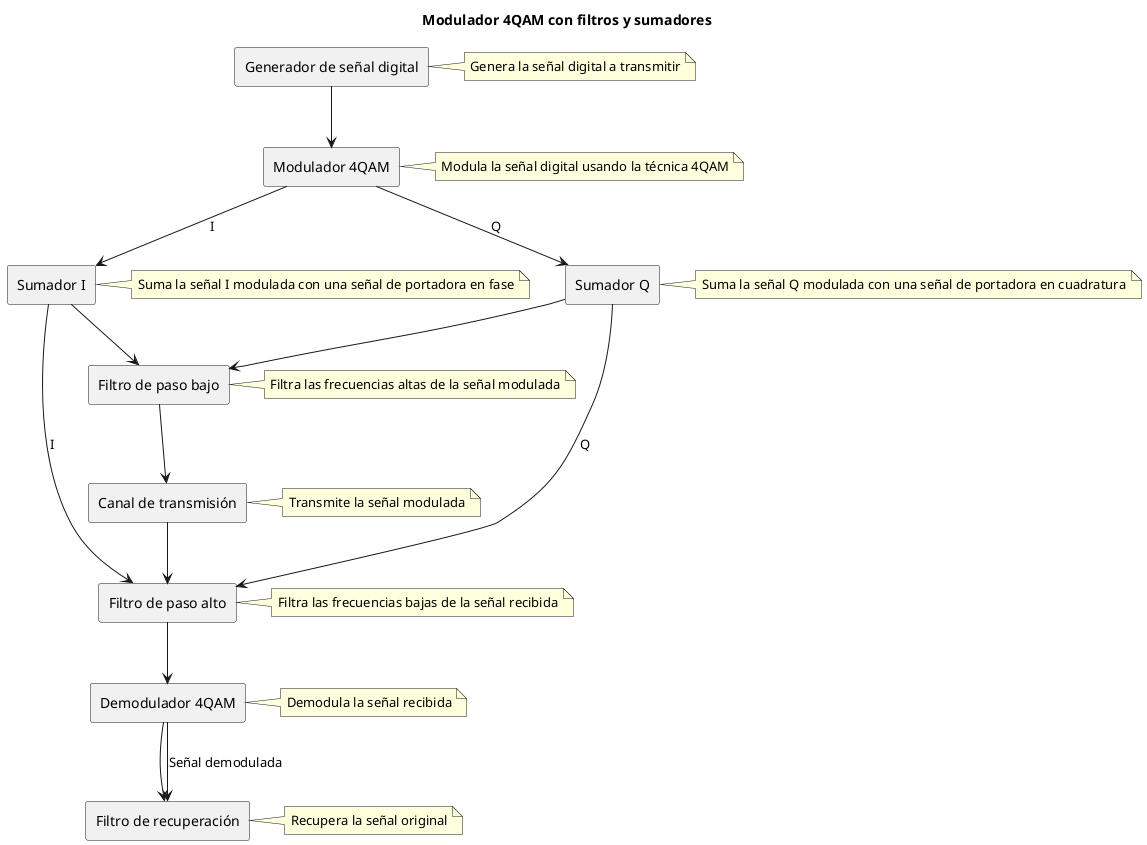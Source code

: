 @startuml
title Modulador 4QAM con filtros y sumadores

rectangle "Generador de señal digital" as Generador
rectangle "Modulador 4QAM" as Modulador
rectangle "Sumador I" as SumadorI
rectangle "Sumador Q" as SumadorQ
rectangle "Filtro de paso bajo" as FiltroLP
rectangle "Canal de transmisión" as Canal
rectangle "Filtro de paso alto" as FiltroHP
rectangle "Demodulador 4QAM" as Demodulador
rectangle "Filtro de recuperación" as Filtro

Generador --> Modulador
Modulador --> SumadorI : I
Modulador --> SumadorQ : Q
SumadorI --> FiltroLP
SumadorQ --> FiltroLP
FiltroLP --> Canal
Canal --> FiltroHP
FiltroHP --> Demodulador
Demodulador --> Filtro

SumadorI -down-> FiltroHP : I
SumadorQ -down-> FiltroHP : Q
Demodulador -down-> Filtro : Señal demodulada

note right of Generador
  Genera la señal digital a transmitir
end note

note right of Modulador
  Modula la señal digital usando la técnica 4QAM
end note

note right of SumadorI
  Suma la señal I modulada con una señal de portadora en fase
end note

note right of SumadorQ
  Suma la señal Q modulada con una señal de portadora en cuadratura
end note

note right of FiltroLP
  Filtra las frecuencias altas de la señal modulada
end note

note right of Canal
  Transmite la señal modulada
end note

note right of FiltroHP
  Filtra las frecuencias bajas de la señal recibida
end note

note right of Demodulador
  Demodula la señal recibida
end note

note right of Filtro
  Recupera la señal original
end note

@enduml
